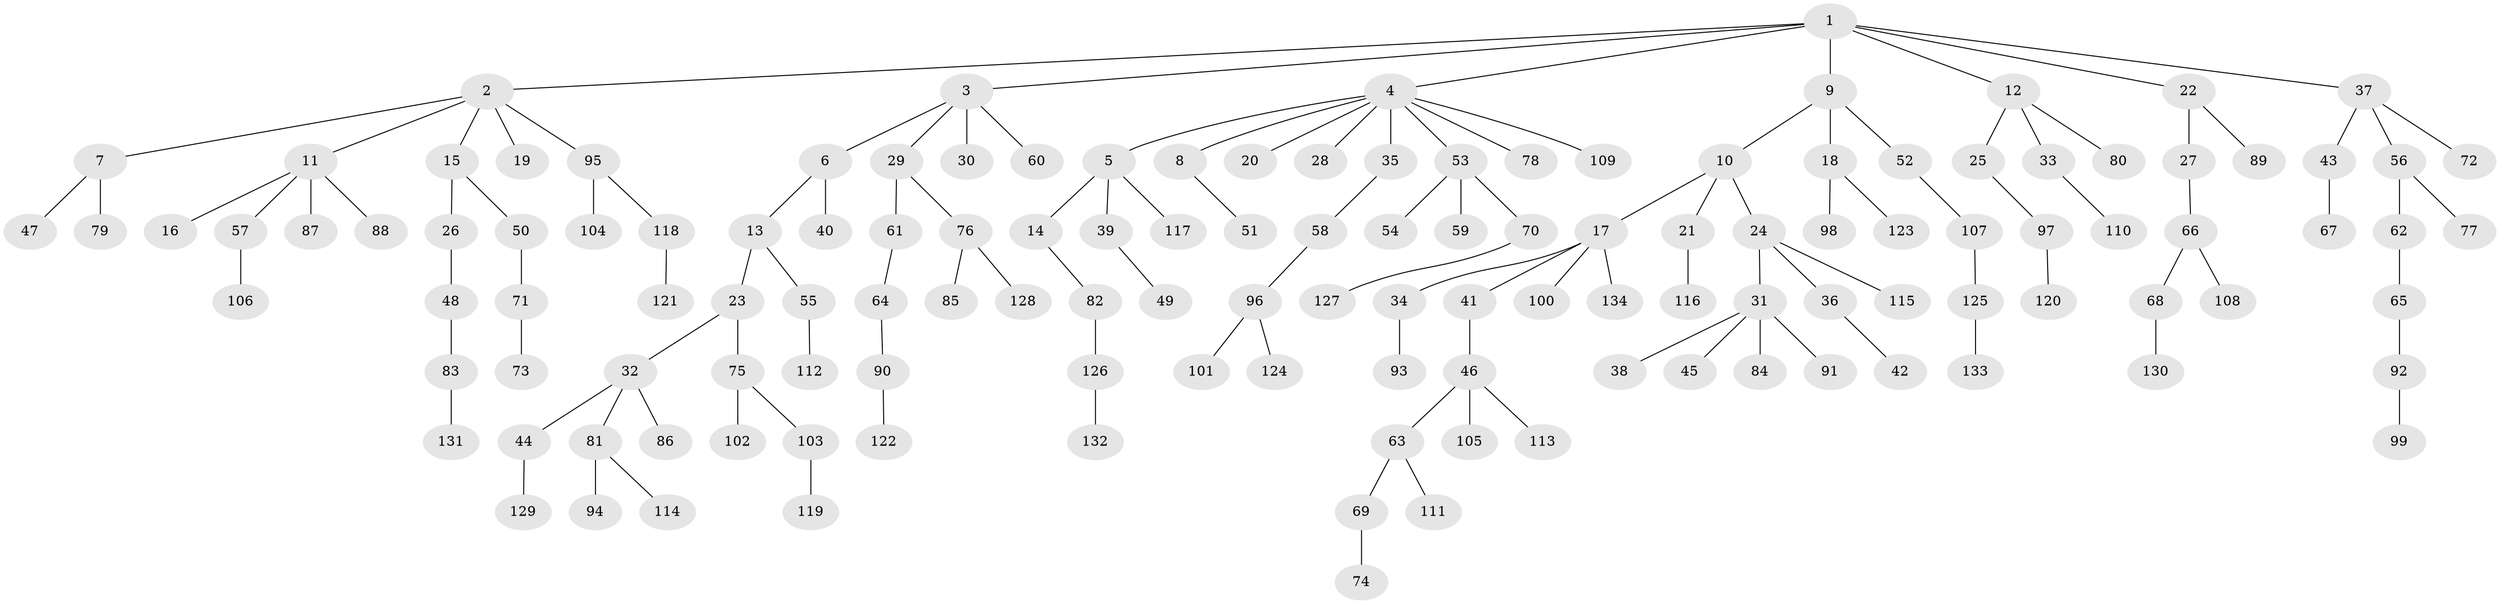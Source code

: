 // coarse degree distribution, {7: 0.012345679012345678, 4: 0.07407407407407407, 5: 0.012345679012345678, 8: 0.012345679012345678, 3: 0.13580246913580246, 1: 0.48148148148148145, 2: 0.2716049382716049}
// Generated by graph-tools (version 1.1) at 2025/37/03/04/25 23:37:21]
// undirected, 134 vertices, 133 edges
graph export_dot {
  node [color=gray90,style=filled];
  1;
  2;
  3;
  4;
  5;
  6;
  7;
  8;
  9;
  10;
  11;
  12;
  13;
  14;
  15;
  16;
  17;
  18;
  19;
  20;
  21;
  22;
  23;
  24;
  25;
  26;
  27;
  28;
  29;
  30;
  31;
  32;
  33;
  34;
  35;
  36;
  37;
  38;
  39;
  40;
  41;
  42;
  43;
  44;
  45;
  46;
  47;
  48;
  49;
  50;
  51;
  52;
  53;
  54;
  55;
  56;
  57;
  58;
  59;
  60;
  61;
  62;
  63;
  64;
  65;
  66;
  67;
  68;
  69;
  70;
  71;
  72;
  73;
  74;
  75;
  76;
  77;
  78;
  79;
  80;
  81;
  82;
  83;
  84;
  85;
  86;
  87;
  88;
  89;
  90;
  91;
  92;
  93;
  94;
  95;
  96;
  97;
  98;
  99;
  100;
  101;
  102;
  103;
  104;
  105;
  106;
  107;
  108;
  109;
  110;
  111;
  112;
  113;
  114;
  115;
  116;
  117;
  118;
  119;
  120;
  121;
  122;
  123;
  124;
  125;
  126;
  127;
  128;
  129;
  130;
  131;
  132;
  133;
  134;
  1 -- 2;
  1 -- 3;
  1 -- 4;
  1 -- 9;
  1 -- 12;
  1 -- 22;
  1 -- 37;
  2 -- 7;
  2 -- 11;
  2 -- 15;
  2 -- 19;
  2 -- 95;
  3 -- 6;
  3 -- 29;
  3 -- 30;
  3 -- 60;
  4 -- 5;
  4 -- 8;
  4 -- 20;
  4 -- 28;
  4 -- 35;
  4 -- 53;
  4 -- 78;
  4 -- 109;
  5 -- 14;
  5 -- 39;
  5 -- 117;
  6 -- 13;
  6 -- 40;
  7 -- 47;
  7 -- 79;
  8 -- 51;
  9 -- 10;
  9 -- 18;
  9 -- 52;
  10 -- 17;
  10 -- 21;
  10 -- 24;
  11 -- 16;
  11 -- 57;
  11 -- 87;
  11 -- 88;
  12 -- 25;
  12 -- 33;
  12 -- 80;
  13 -- 23;
  13 -- 55;
  14 -- 82;
  15 -- 26;
  15 -- 50;
  17 -- 34;
  17 -- 41;
  17 -- 100;
  17 -- 134;
  18 -- 98;
  18 -- 123;
  21 -- 116;
  22 -- 27;
  22 -- 89;
  23 -- 32;
  23 -- 75;
  24 -- 31;
  24 -- 36;
  24 -- 115;
  25 -- 97;
  26 -- 48;
  27 -- 66;
  29 -- 61;
  29 -- 76;
  31 -- 38;
  31 -- 45;
  31 -- 84;
  31 -- 91;
  32 -- 44;
  32 -- 81;
  32 -- 86;
  33 -- 110;
  34 -- 93;
  35 -- 58;
  36 -- 42;
  37 -- 43;
  37 -- 56;
  37 -- 72;
  39 -- 49;
  41 -- 46;
  43 -- 67;
  44 -- 129;
  46 -- 63;
  46 -- 105;
  46 -- 113;
  48 -- 83;
  50 -- 71;
  52 -- 107;
  53 -- 54;
  53 -- 59;
  53 -- 70;
  55 -- 112;
  56 -- 62;
  56 -- 77;
  57 -- 106;
  58 -- 96;
  61 -- 64;
  62 -- 65;
  63 -- 69;
  63 -- 111;
  64 -- 90;
  65 -- 92;
  66 -- 68;
  66 -- 108;
  68 -- 130;
  69 -- 74;
  70 -- 127;
  71 -- 73;
  75 -- 102;
  75 -- 103;
  76 -- 85;
  76 -- 128;
  81 -- 94;
  81 -- 114;
  82 -- 126;
  83 -- 131;
  90 -- 122;
  92 -- 99;
  95 -- 104;
  95 -- 118;
  96 -- 101;
  96 -- 124;
  97 -- 120;
  103 -- 119;
  107 -- 125;
  118 -- 121;
  125 -- 133;
  126 -- 132;
}
